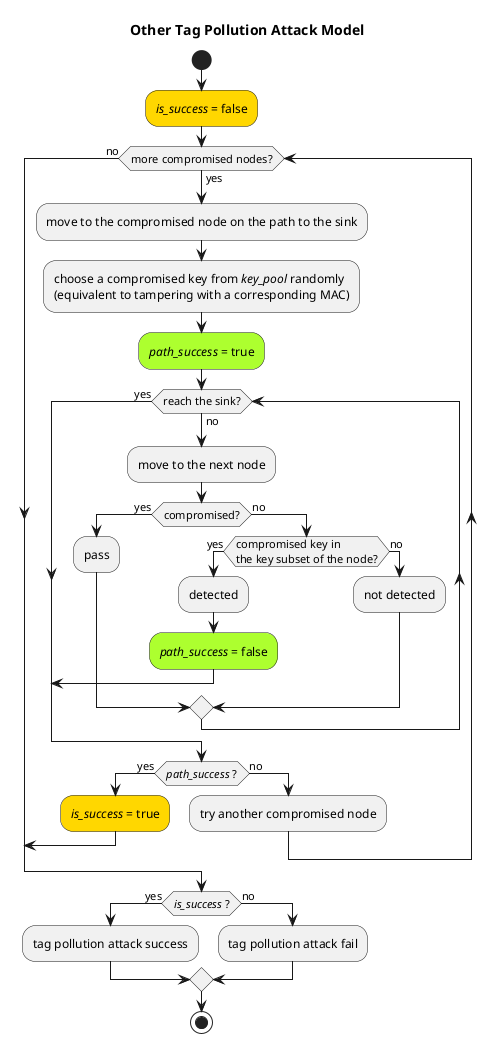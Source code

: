 @startuml
title Other Tag Pollution Attack Model

start

#gold://is_success// = false;

while (more compromised nodes?) is (yes)
    :move to the compromised node on the path to the sink;
    :choose a compromised key from //key_pool// randomly\n(equivalent to tampering with a corresponding MAC);
    #greenyellow://path_success// = true;
    while (reach the sink?) is (no)
        :move to the next node;
        if (compromised?) then (yes)
            :pass;
        else (no)
            if (compromised key in\nthe key subset of the node?) then (yes)
                :detected;
                #greenyellow://path_success// = false;
                break
            else (no)
                :not detected;
            endif
        endif

    endwhile (yes)

    if (//path_success// ?) then (yes)
        #gold://is_success// = true;
        break
    else (no)
        :try another compromised node;
    endif

endwhile (no)

if (//is_success// ?) then (yes)
    :tag pollution attack success;
else (no)
    :tag pollution attack fail;
endif

stop
@enduml